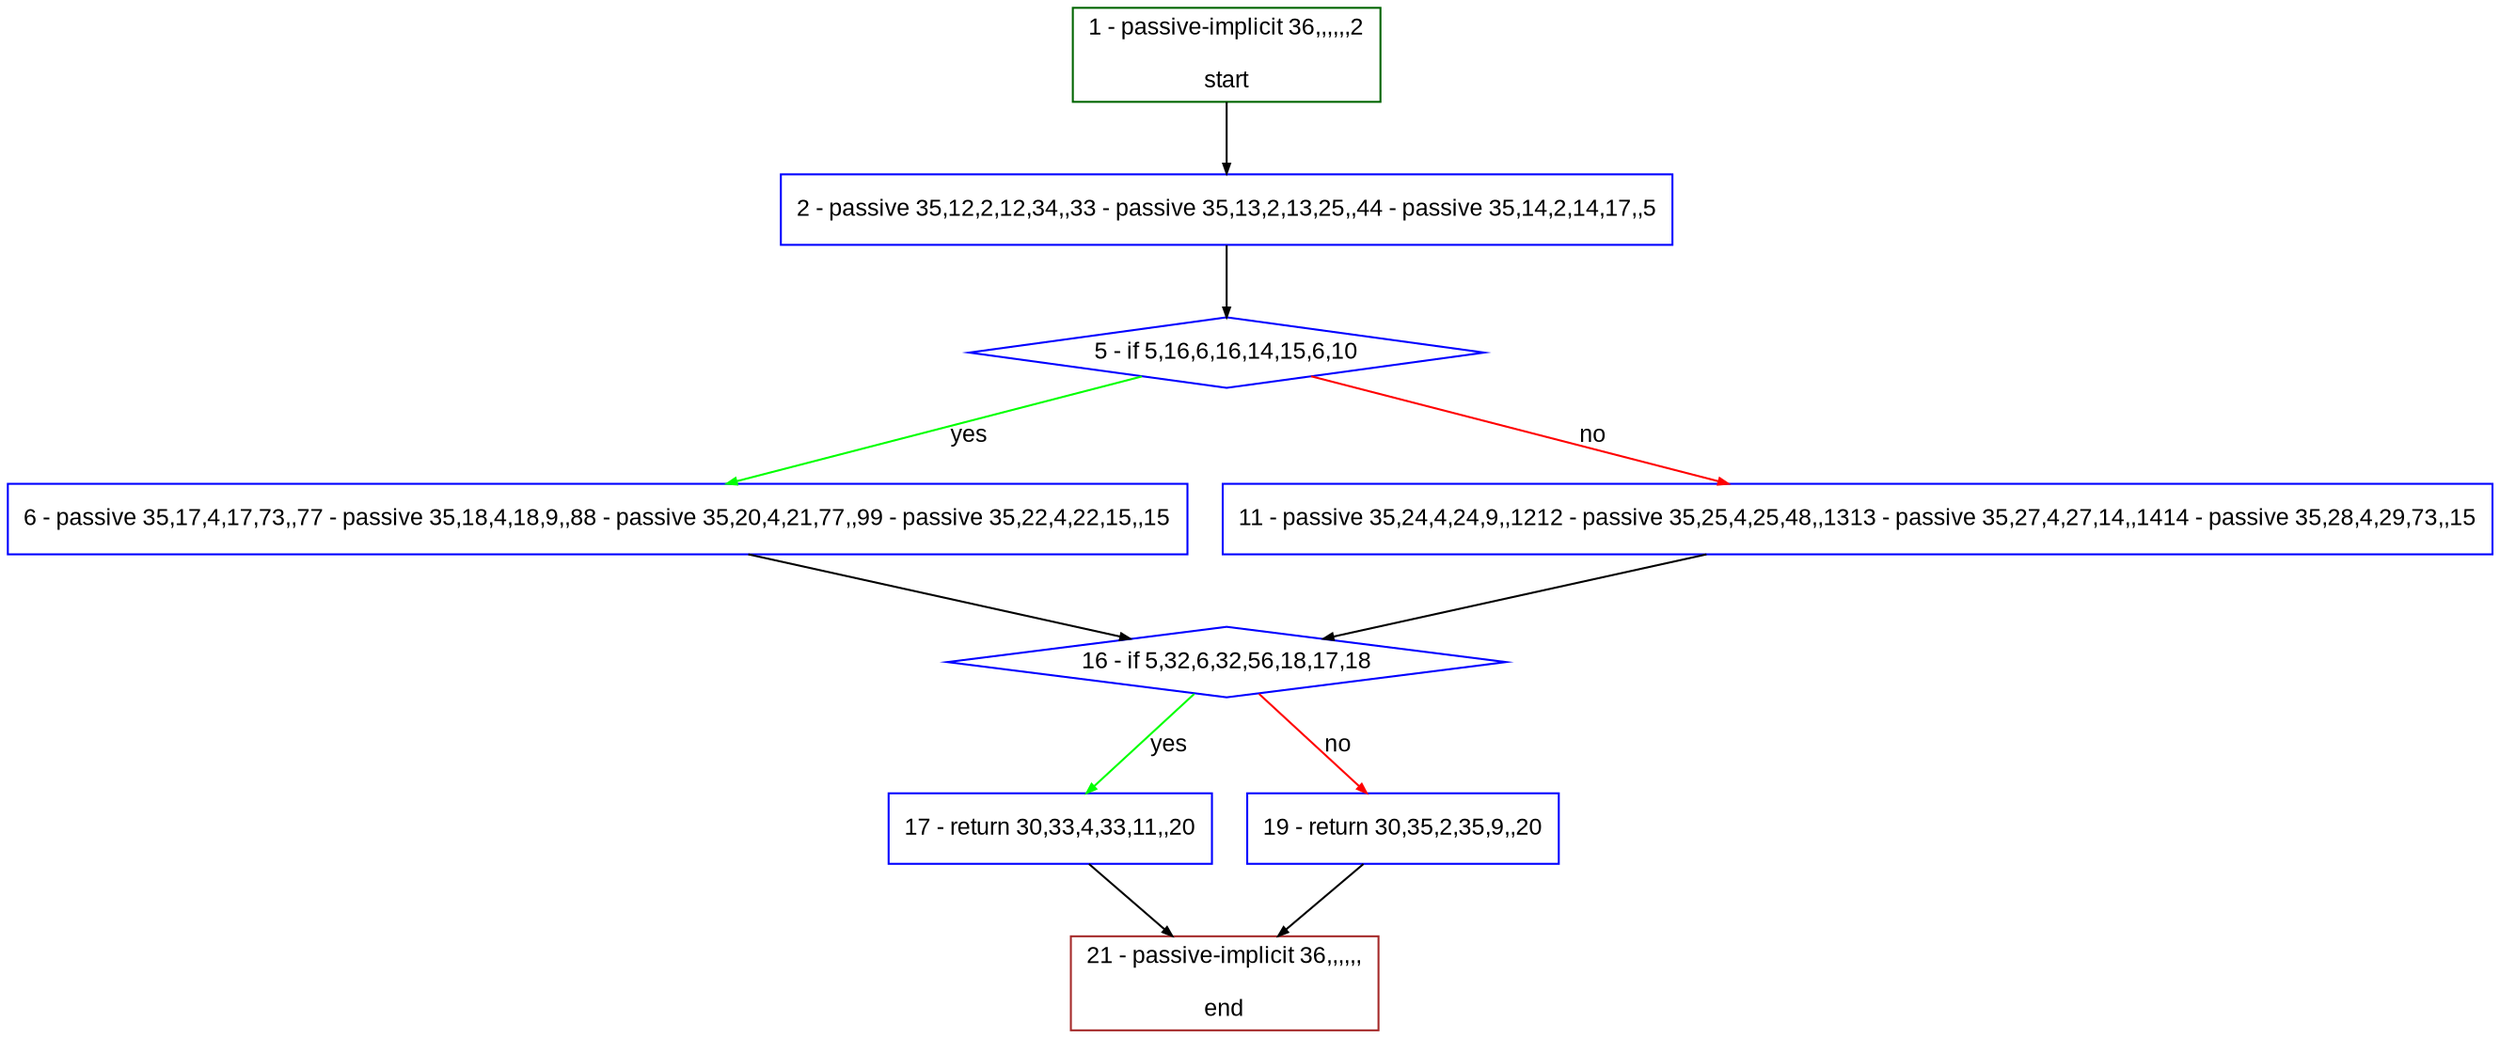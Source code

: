 digraph "" {
  graph [bgcolor="white", fillcolor="#FFFFCC", pack="true", packmode="clust", fontname="Arial", label="", fontsize="12", compound="true", style="rounded,filled"];
  node [node_initialized="no", fillcolor="white", fontname="Arial", label="", color="grey", fontsize="12", fixedsize="false", compound="true", shape="rectangle", style="filled"];
  edge [arrowtail="none", lhead="", fontcolor="black", fontname="Arial", label="", color="black", fontsize="12", arrowhead="normal", arrowsize="0.5", compound="true", ltail="", dir="forward"];
  __N1 [fillcolor="#ffffff", label="2 - passive 35,12,2,12,34,,33 - passive 35,13,2,13,25,,44 - passive 35,14,2,14,17,,5", color="#0000ff", shape="box", style="filled"];
  __N2 [fillcolor="#ffffff", label="1 - passive-implicit 36,,,,,,2\n\nstart", color="#006400", shape="box", style="filled"];
  __N3 [fillcolor="#ffffff", label="5 - if 5,16,6,16,14,15,6,10", color="#0000ff", shape="diamond", style="filled"];
  __N4 [fillcolor="#ffffff", label="6 - passive 35,17,4,17,73,,77 - passive 35,18,4,18,9,,88 - passive 35,20,4,21,77,,99 - passive 35,22,4,22,15,,15", color="#0000ff", shape="box", style="filled"];
  __N5 [fillcolor="#ffffff", label="11 - passive 35,24,4,24,9,,1212 - passive 35,25,4,25,48,,1313 - passive 35,27,4,27,14,,1414 - passive 35,28,4,29,73,,15", color="#0000ff", shape="box", style="filled"];
  __N6 [fillcolor="#ffffff", label="16 - if 5,32,6,32,56,18,17,18", color="#0000ff", shape="diamond", style="filled"];
  __N7 [fillcolor="#ffffff", label="17 - return 30,33,4,33,11,,20", color="#0000ff", shape="box", style="filled"];
  __N8 [fillcolor="#ffffff", label="19 - return 30,35,2,35,9,,20", color="#0000ff", shape="box", style="filled"];
  __N9 [fillcolor="#ffffff", label="21 - passive-implicit 36,,,,,,\n\nend", color="#a52a2a", shape="box", style="filled"];
  __N2 -> __N1 [arrowtail="none", color="#000000", label="", arrowhead="normal", dir="forward"];
  __N1 -> __N3 [arrowtail="none", color="#000000", label="", arrowhead="normal", dir="forward"];
  __N3 -> __N4 [arrowtail="none", color="#00ff00", label="yes", arrowhead="normal", dir="forward"];
  __N3 -> __N5 [arrowtail="none", color="#ff0000", label="no", arrowhead="normal", dir="forward"];
  __N4 -> __N6 [arrowtail="none", color="#000000", label="", arrowhead="normal", dir="forward"];
  __N5 -> __N6 [arrowtail="none", color="#000000", label="", arrowhead="normal", dir="forward"];
  __N6 -> __N7 [arrowtail="none", color="#00ff00", label="yes", arrowhead="normal", dir="forward"];
  __N6 -> __N8 [arrowtail="none", color="#ff0000", label="no", arrowhead="normal", dir="forward"];
  __N7 -> __N9 [arrowtail="none", color="#000000", label="", arrowhead="normal", dir="forward"];
  __N8 -> __N9 [arrowtail="none", color="#000000", label="", arrowhead="normal", dir="forward"];
}

